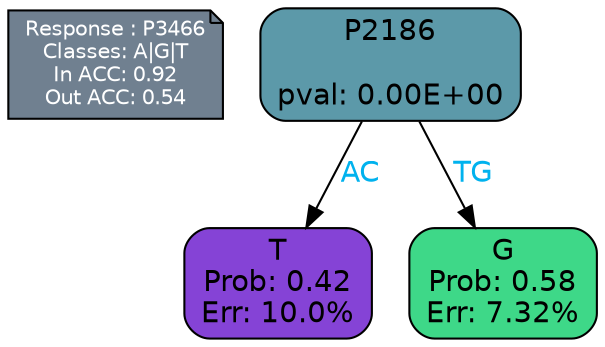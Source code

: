 digraph Tree {
node [shape=box, style="filled, rounded", color="black", fontname=helvetica] ;
graph [ranksep=equally, splines=polylines, bgcolor=transparent, dpi=600] ;
edge [fontname=helvetica] ;
LEGEND [label="Response : P3466
Classes: A|G|T
In ACC: 0.92
Out ACC: 0.54
",shape=note,align=left,style=filled,fillcolor="slategray",fontcolor="white",fontsize=10];1 [label="P2186

pval: 0.00E+00", fillcolor="#5c99a9"] ;
2 [label="T
Prob: 0.42
Err: 10.0%", fillcolor="#8543d6"] ;
3 [label="G
Prob: 0.58
Err: 7.32%", fillcolor="#3ed888"] ;
1 -> 2 [label="AC",fontcolor=deepskyblue2] ;
1 -> 3 [label="TG",fontcolor=deepskyblue2] ;
{rank = same; 2;3;}{rank = same; LEGEND;1;}}